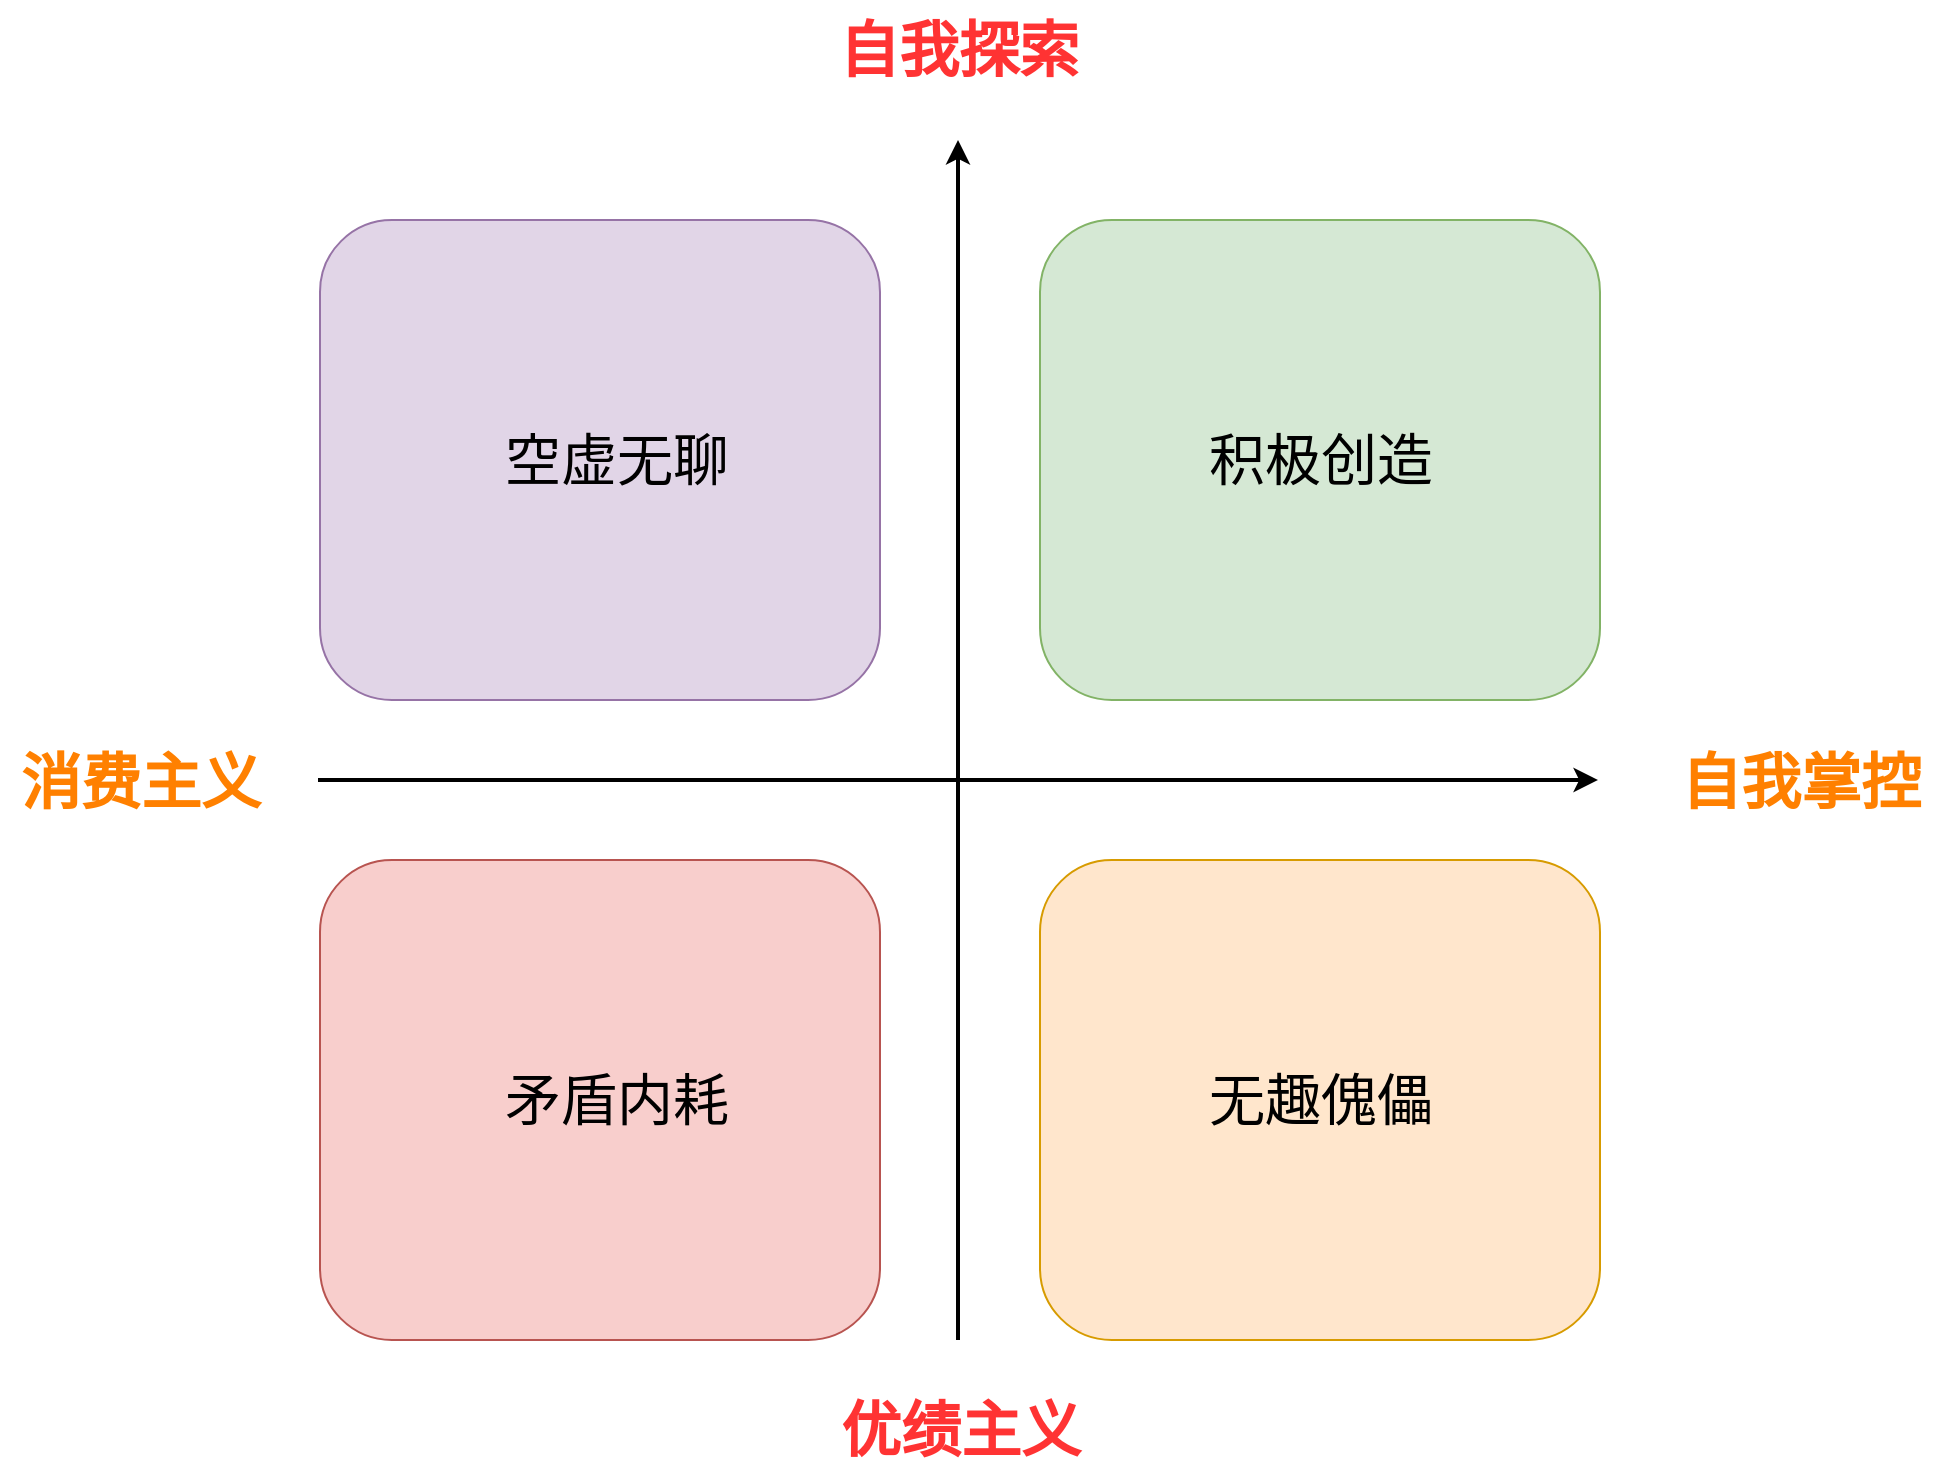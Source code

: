 <mxfile version="24.3.1" type="github">
  <diagram name="第 1 页" id="70hj8v1VQVyg1i2EYkiq">
    <mxGraphModel dx="496" dy="3030" grid="1" gridSize="10" guides="1" tooltips="1" connect="1" arrows="1" fold="1" page="1" pageScale="1" pageWidth="827" pageHeight="1169" math="0" shadow="0">
      <root>
        <mxCell id="0" />
        <mxCell id="1" parent="0" />
        <mxCell id="Ae3k2lJZZivfqUR8qfep-1" value="" style="rounded=1;whiteSpace=wrap;html=1;fillColor=#d5e8d4;strokeColor=#82b366;flipV=0;flipH=0;" vertex="1" parent="1">
          <mxGeometry x="1480" y="-2120" width="280" height="240" as="geometry" />
        </mxCell>
        <mxCell id="Ae3k2lJZZivfqUR8qfep-2" value="" style="rounded=1;whiteSpace=wrap;html=1;fillColor=#ffe6cc;strokeColor=#d79b00;flipV=1;flipH=0;" vertex="1" parent="1">
          <mxGeometry x="1480" y="-1800" width="280" height="240" as="geometry" />
        </mxCell>
        <mxCell id="Ae3k2lJZZivfqUR8qfep-3" value="" style="rounded=1;whiteSpace=wrap;html=1;fillColor=#e1d5e7;strokeColor=#9673a6;flipV=0;flipH=0;" vertex="1" parent="1">
          <mxGeometry x="1120" y="-2120" width="280" height="240" as="geometry" />
        </mxCell>
        <mxCell id="Ae3k2lJZZivfqUR8qfep-4" value="" style="rounded=1;whiteSpace=wrap;html=1;fillColor=#f8cecc;strokeColor=#b85450;flipV=1;flipH=0;" vertex="1" parent="1">
          <mxGeometry x="1120" y="-1800" width="280" height="240" as="geometry" />
        </mxCell>
        <mxCell id="Ae3k2lJZZivfqUR8qfep-5" value="" style="endArrow=classic;html=1;rounded=0;strokeWidth=2;" edge="1" parent="1">
          <mxGeometry width="50" height="50" relative="1" as="geometry">
            <mxPoint x="1119" y="-1840" as="sourcePoint" />
            <mxPoint x="1759" y="-1840" as="targetPoint" />
          </mxGeometry>
        </mxCell>
        <mxCell id="Ae3k2lJZZivfqUR8qfep-6" value="" style="endArrow=classic;html=1;rounded=0;strokeWidth=2;" edge="1" parent="1">
          <mxGeometry width="50" height="50" relative="1" as="geometry">
            <mxPoint x="1439" y="-1560" as="sourcePoint" />
            <mxPoint x="1439" y="-2160" as="targetPoint" />
          </mxGeometry>
        </mxCell>
        <mxCell id="Ae3k2lJZZivfqUR8qfep-7" value="优绩主义" style="text;html=1;align=center;verticalAlign=middle;resizable=0;points=[];autosize=1;strokeColor=none;fillColor=none;fontSize=30;fontColor=#FF3333;fontStyle=1" vertex="1" parent="1">
          <mxGeometry x="1370" y="-1540" width="140" height="50" as="geometry" />
        </mxCell>
        <mxCell id="Ae3k2lJZZivfqUR8qfep-8" value="消费主义" style="text;html=1;align=center;verticalAlign=middle;resizable=0;points=[];autosize=1;strokeColor=none;fillColor=none;fontSize=30;fontStyle=1;fontColor=#FF8000;" vertex="1" parent="1">
          <mxGeometry x="960" y="-1864" width="140" height="50" as="geometry" />
        </mxCell>
        <mxCell id="Ae3k2lJZZivfqUR8qfep-9" value="矛盾内耗" style="text;html=1;align=center;verticalAlign=middle;resizable=0;points=[];autosize=1;strokeColor=none;fillColor=none;fontSize=28;flipV=1;flipH=0;" vertex="1" parent="1">
          <mxGeometry x="1198" y="-1705" width="140" height="50" as="geometry" />
        </mxCell>
        <mxCell id="Ae3k2lJZZivfqUR8qfep-10" value="空虚无聊" style="text;html=1;align=center;verticalAlign=middle;resizable=0;points=[];autosize=1;strokeColor=none;fillColor=none;fontSize=28;flipV=0;flipH=0;" vertex="1" parent="1">
          <mxGeometry x="1198" y="-2025" width="140" height="50" as="geometry" />
        </mxCell>
        <mxCell id="Ae3k2lJZZivfqUR8qfep-11" value="无趣傀儡" style="text;html=1;align=center;verticalAlign=middle;resizable=0;points=[];autosize=1;strokeColor=none;fillColor=none;fontSize=28;flipV=1;flipH=0;" vertex="1" parent="1">
          <mxGeometry x="1550" y="-1705" width="140" height="50" as="geometry" />
        </mxCell>
        <mxCell id="Ae3k2lJZZivfqUR8qfep-12" value="积极创造" style="text;html=1;align=center;verticalAlign=middle;resizable=0;points=[];autosize=1;strokeColor=none;fillColor=none;fontSize=28;flipV=0;flipH=0;" vertex="1" parent="1">
          <mxGeometry x="1550" y="-2025" width="140" height="50" as="geometry" />
        </mxCell>
        <mxCell id="Ae3k2lJZZivfqUR8qfep-13" value="自我掌控" style="text;html=1;align=center;verticalAlign=middle;resizable=0;points=[];autosize=1;strokeColor=none;fillColor=none;fontSize=30;fontStyle=1;fontColor=#FF8000;" vertex="1" parent="1">
          <mxGeometry x="1790" y="-1864" width="140" height="50" as="geometry" />
        </mxCell>
        <mxCell id="Ae3k2lJZZivfqUR8qfep-14" value="自我探索" style="text;html=1;align=center;verticalAlign=middle;resizable=0;points=[];autosize=1;strokeColor=none;fillColor=none;fontSize=30;fontColor=#FF3333;fontStyle=1" vertex="1" parent="1">
          <mxGeometry x="1369" y="-2230" width="140" height="50" as="geometry" />
        </mxCell>
      </root>
    </mxGraphModel>
  </diagram>
</mxfile>
